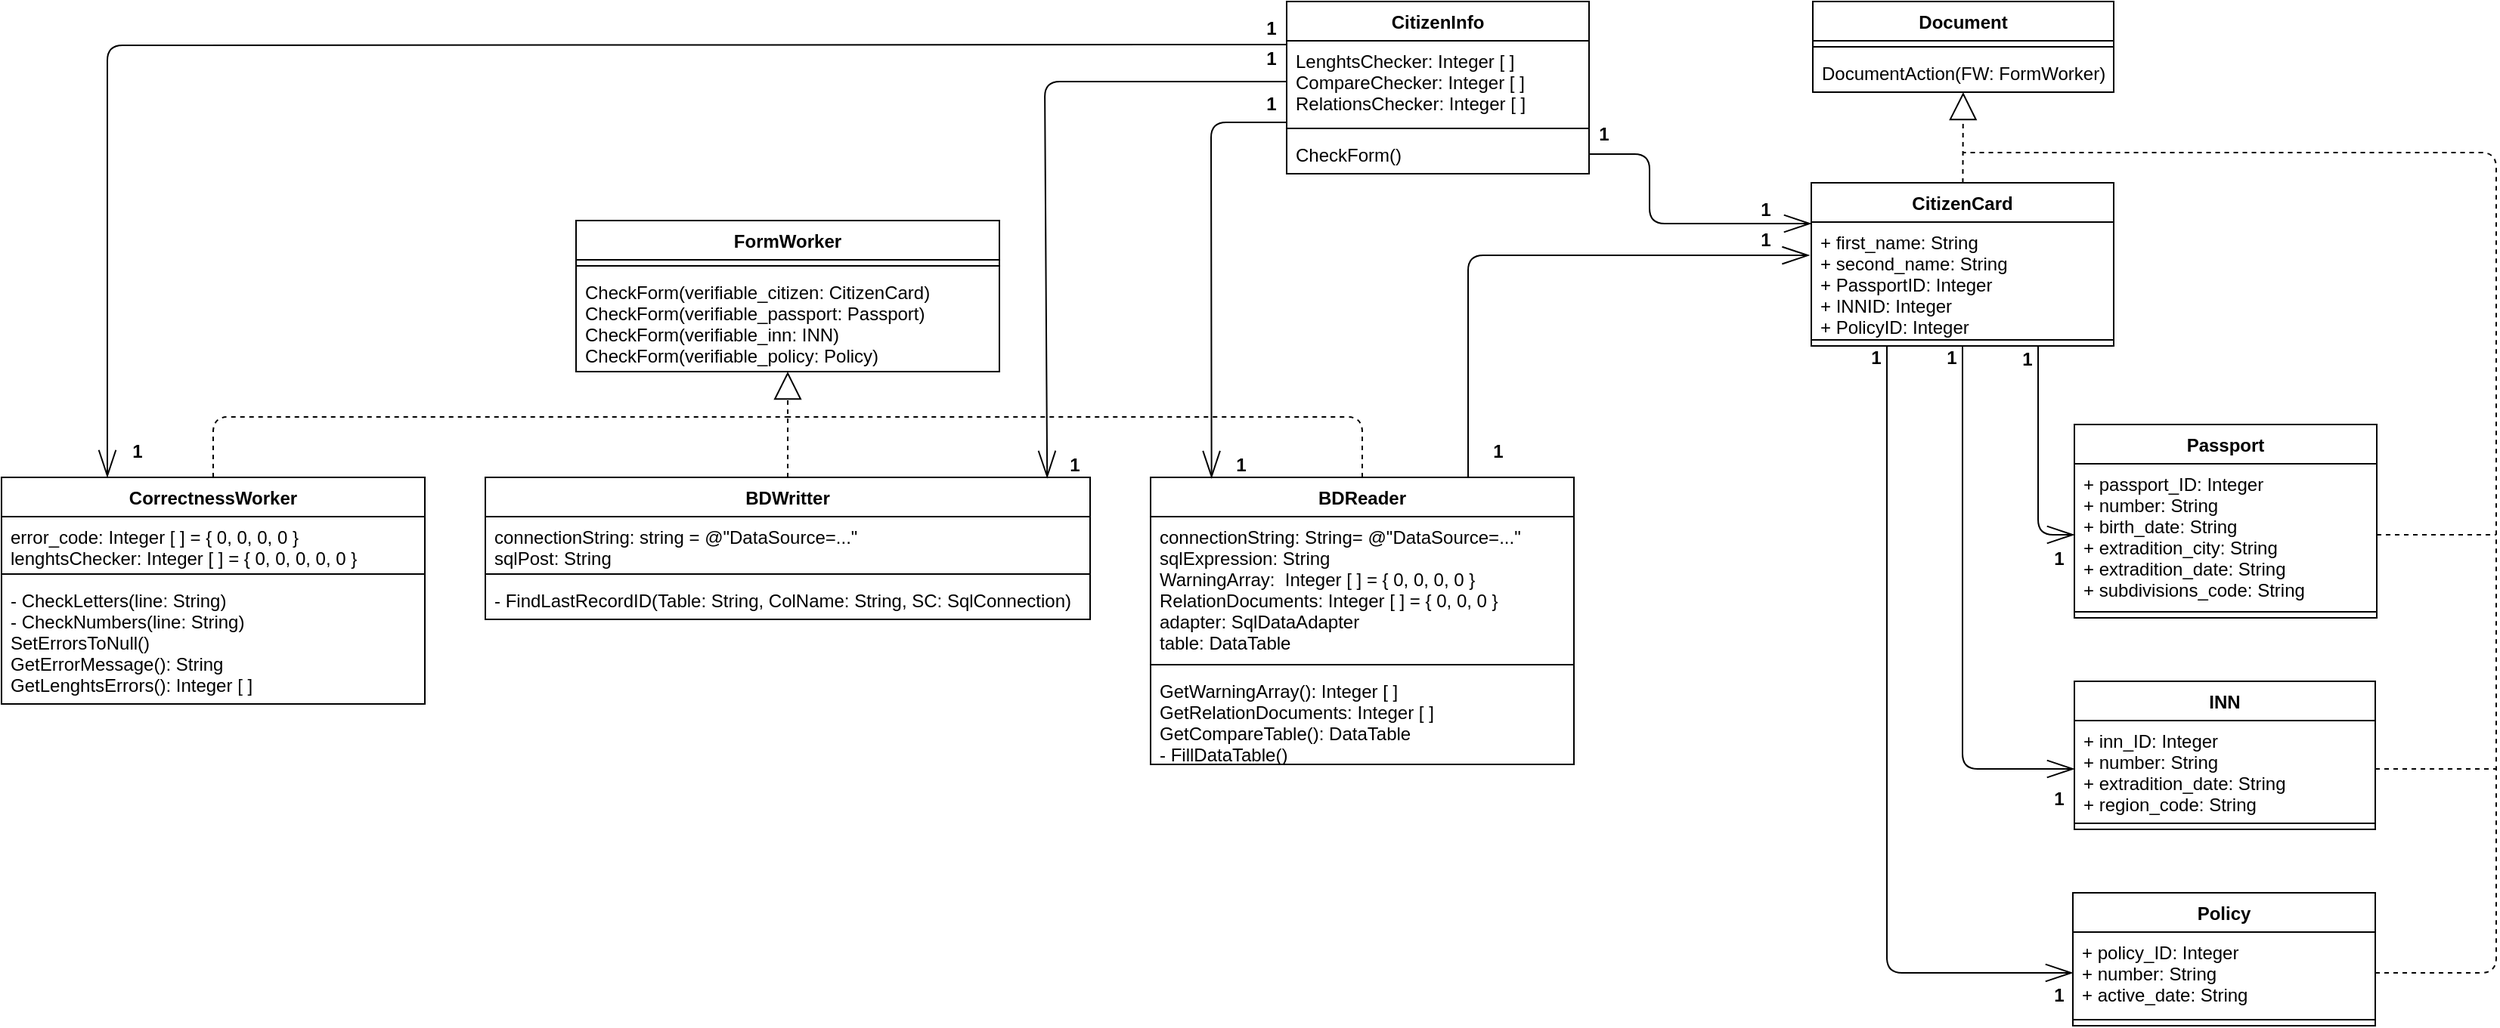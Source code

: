 <mxfile version="13.0.5" type="device"><diagram id="IvAdq1cBEzFIYJb0Fp08" name="Page-1"><mxGraphModel dx="1543" dy="400" grid="1" gridSize="10" guides="1" tooltips="1" connect="1" arrows="1" fold="1" page="1" pageScale="1" pageWidth="827" pageHeight="1169" math="0" shadow="0"><root><mxCell id="0"/><mxCell id="1" parent="0"/><mxCell id="0IbN7xS4Ld-TDvif6bsJ-23" value="" style="endArrow=block;html=1;exitX=0.5;exitY=0;exitDx=0;exitDy=0;endFill=0;endSize=16;dashed=1;" parent="1" source="0IbN7xS4Ld-TDvif6bsJ-14" target="0IbN7xS4Ld-TDvif6bsJ-8" edge="1"><mxGeometry width="50" height="50" relative="1" as="geometry"><mxPoint x="120" y="405" as="sourcePoint"/><mxPoint x="170" y="355" as="targetPoint"/></mxGeometry></mxCell><mxCell id="0IbN7xS4Ld-TDvif6bsJ-24" value="" style="endArrow=none;html=1;endFill=0;endSize=16;dashed=1;exitX=0.5;exitY=0;exitDx=0;exitDy=0;" parent="1" source="0IbN7xS4Ld-TDvif6bsJ-19" edge="1"><mxGeometry width="50" height="50" relative="1" as="geometry"><mxPoint x="-200.5" y="375" as="sourcePoint"/><mxPoint x="190" y="355" as="targetPoint"/><Array as="points"><mxPoint x="-190" y="355"/></Array></mxGeometry></mxCell><mxCell id="0IbN7xS4Ld-TDvif6bsJ-25" value="" style="endArrow=none;html=1;endFill=0;endSize=16;dashed=1;exitX=0.5;exitY=0;exitDx=0;exitDy=0;" parent="1" source="0IbN7xS4Ld-TDvif6bsJ-9" edge="1"><mxGeometry width="50" height="50" relative="1" as="geometry"><mxPoint x="560" y="375" as="sourcePoint"/><mxPoint x="190" y="355" as="targetPoint"/><Array as="points"><mxPoint x="570" y="355"/></Array></mxGeometry></mxCell><mxCell id="0IbN7xS4Ld-TDvif6bsJ-1" value="CitizenInfo" style="swimlane;fontStyle=1;align=center;verticalAlign=top;childLayout=stackLayout;horizontal=1;startSize=26;horizontalStack=0;resizeParent=1;resizeParentMax=0;resizeLast=0;collapsible=1;marginBottom=0;" parent="1" vertex="1"><mxGeometry x="520" y="80" width="200" height="114" as="geometry"/></mxCell><mxCell id="0IbN7xS4Ld-TDvif6bsJ-2" value="LenghtsChecker: Integer [ ]&#10;CompareChecker: Integer [ ]&#10;RelationsChecker: Integer [ ]  " style="text;strokeColor=none;fillColor=none;align=left;verticalAlign=top;spacingLeft=4;spacingRight=4;overflow=hidden;rotatable=0;points=[[0,0.5],[1,0.5]];portConstraint=eastwest;" parent="0IbN7xS4Ld-TDvif6bsJ-1" vertex="1"><mxGeometry y="26" width="200" height="54" as="geometry"/></mxCell><mxCell id="0IbN7xS4Ld-TDvif6bsJ-3" value="" style="line;strokeWidth=1;fillColor=none;align=left;verticalAlign=middle;spacingTop=-1;spacingLeft=3;spacingRight=3;rotatable=0;labelPosition=right;points=[];portConstraint=eastwest;" parent="0IbN7xS4Ld-TDvif6bsJ-1" vertex="1"><mxGeometry y="80" width="200" height="8" as="geometry"/></mxCell><mxCell id="0IbN7xS4Ld-TDvif6bsJ-4" value="CheckForm()" style="text;strokeColor=none;fillColor=none;align=left;verticalAlign=top;spacingLeft=4;spacingRight=4;overflow=hidden;rotatable=0;points=[[0,0.5],[1,0.5]];portConstraint=eastwest;" parent="0IbN7xS4Ld-TDvif6bsJ-1" vertex="1"><mxGeometry y="88" width="200" height="26" as="geometry"/></mxCell><mxCell id="0IbN7xS4Ld-TDvif6bsJ-50" value="" style="endArrow=block;html=1;endFill=0;endSize=16;dashed=1;" parent="1" source="0IbN7xS4Ld-TDvif6bsJ-30" target="0IbN7xS4Ld-TDvif6bsJ-29" edge="1"><mxGeometry width="50" height="50" relative="1" as="geometry"><mxPoint x="966.41" y="220" as="sourcePoint"/><mxPoint x="966.41" y="150.0" as="targetPoint"/></mxGeometry></mxCell><mxCell id="0IbN7xS4Ld-TDvif6bsJ-54" value="" style="endArrow=none;html=1;endFill=0;endSize=16;dashed=1;exitX=1;exitY=0.5;exitDx=0;exitDy=0;" parent="1" source="0IbN7xS4Ld-TDvif6bsJ-46" edge="1"><mxGeometry width="50" height="50" relative="1" as="geometry"><mxPoint x="1280" y="720" as="sourcePoint"/><mxPoint x="967" y="180" as="targetPoint"/><Array as="points"><mxPoint x="1320" y="723"/><mxPoint x="1320" y="180"/></Array></mxGeometry></mxCell><mxCell id="0IbN7xS4Ld-TDvif6bsJ-58" value="" style="endArrow=openThin;html=1;entryX=0;entryY=0.25;entryDx=0;entryDy=0;exitX=1;exitY=0.5;exitDx=0;exitDy=0;endFill=0;endSize=16;" parent="1" source="0IbN7xS4Ld-TDvif6bsJ-4" target="0IbN7xS4Ld-TDvif6bsJ-30" edge="1"><mxGeometry width="50" height="50" relative="1" as="geometry"><mxPoint x="740" y="160" as="sourcePoint"/><mxPoint x="810" y="350" as="targetPoint"/><Array as="points"><mxPoint x="760" y="181"/><mxPoint x="760" y="227"/></Array></mxGeometry></mxCell><mxCell id="0IbN7xS4Ld-TDvif6bsJ-59" value="1" style="text;html=1;strokeColor=none;fillColor=none;align=center;verticalAlign=middle;whiteSpace=wrap;rounded=0;fontStyle=1" parent="1" vertex="1"><mxGeometry x="720" y="160" width="20" height="16" as="geometry"/></mxCell><mxCell id="0IbN7xS4Ld-TDvif6bsJ-61" value="1" style="text;html=1;strokeColor=none;fillColor=none;align=center;verticalAlign=middle;whiteSpace=wrap;rounded=0;fontStyle=1" parent="1" vertex="1"><mxGeometry x="827" y="210" width="20" height="16" as="geometry"/></mxCell><mxCell id="0IbN7xS4Ld-TDvif6bsJ-66" value="" style="endArrow=openThin;html=1;endFill=0;endSize=16;entryX=-0.006;entryY=0.298;entryDx=0;entryDy=0;exitX=0.75;exitY=0;exitDx=0;exitDy=0;entryPerimeter=0;" parent="1" source="0IbN7xS4Ld-TDvif6bsJ-9" target="0IbN7xS4Ld-TDvif6bsJ-31" edge="1"><mxGeometry width="50" height="50" relative="1" as="geometry"><mxPoint x="690" y="360" as="sourcePoint"/><mxPoint x="552" y="440" as="targetPoint"/><Array as="points"><mxPoint x="640" y="248"/></Array></mxGeometry></mxCell><mxCell id="0IbN7xS4Ld-TDvif6bsJ-14" value="BDWritter" style="swimlane;fontStyle=1;align=center;verticalAlign=top;childLayout=stackLayout;horizontal=1;startSize=26;horizontalStack=0;resizeParent=1;resizeParentMax=0;resizeLast=0;collapsible=1;marginBottom=0;" parent="1" vertex="1"><mxGeometry x="-10" y="395" width="400" height="94" as="geometry"/></mxCell><mxCell id="0IbN7xS4Ld-TDvif6bsJ-15" value="connectionString: string = @&quot;DataSource=...&quot;&#10;sqlPost: String" style="text;strokeColor=none;fillColor=none;align=left;verticalAlign=top;spacingLeft=4;spacingRight=4;overflow=hidden;rotatable=0;points=[[0,0.5],[1,0.5]];portConstraint=eastwest;" parent="0IbN7xS4Ld-TDvif6bsJ-14" vertex="1"><mxGeometry y="26" width="400" height="34" as="geometry"/></mxCell><mxCell id="0IbN7xS4Ld-TDvif6bsJ-16" value="" style="line;strokeWidth=1;fillColor=none;align=left;verticalAlign=middle;spacingTop=-1;spacingLeft=3;spacingRight=3;rotatable=0;labelPosition=right;points=[];portConstraint=eastwest;" parent="0IbN7xS4Ld-TDvif6bsJ-14" vertex="1"><mxGeometry y="60" width="400" height="8" as="geometry"/></mxCell><mxCell id="0IbN7xS4Ld-TDvif6bsJ-17" value="- FindLastRecordID(Table: String, ColName: String, SC: SqlConnection)" style="text;strokeColor=none;fillColor=none;align=left;verticalAlign=top;spacingLeft=4;spacingRight=4;overflow=hidden;rotatable=0;points=[[0,0.5],[1,0.5]];portConstraint=eastwest;" parent="0IbN7xS4Ld-TDvif6bsJ-14" vertex="1"><mxGeometry y="68" width="400" height="26" as="geometry"/></mxCell><mxCell id="0IbN7xS4Ld-TDvif6bsJ-19" value="CorrectnessWorker" style="swimlane;fontStyle=1;align=center;verticalAlign=top;childLayout=stackLayout;horizontal=1;startSize=26;horizontalStack=0;resizeParent=1;resizeParentMax=0;resizeLast=0;collapsible=1;marginBottom=0;" parent="1" vertex="1"><mxGeometry x="-330" y="395" width="280" height="150" as="geometry"/></mxCell><mxCell id="0IbN7xS4Ld-TDvif6bsJ-20" value="error_code: Integer [ ] = { 0, 0, 0, 0 }&#10;lenghtsChecker: Integer [ ] = { 0, 0, 0, 0, 0 }" style="text;strokeColor=none;fillColor=none;align=left;verticalAlign=top;spacingLeft=4;spacingRight=4;overflow=hidden;rotatable=0;points=[[0,0.5],[1,0.5]];portConstraint=eastwest;" parent="0IbN7xS4Ld-TDvif6bsJ-19" vertex="1"><mxGeometry y="26" width="280" height="34" as="geometry"/></mxCell><mxCell id="0IbN7xS4Ld-TDvif6bsJ-21" value="" style="line;strokeWidth=1;fillColor=none;align=left;verticalAlign=middle;spacingTop=-1;spacingLeft=3;spacingRight=3;rotatable=0;labelPosition=right;points=[];portConstraint=eastwest;" parent="0IbN7xS4Ld-TDvif6bsJ-19" vertex="1"><mxGeometry y="60" width="280" height="8" as="geometry"/></mxCell><mxCell id="0IbN7xS4Ld-TDvif6bsJ-22" value="- CheckLetters(line: String)&#10;- CheckNumbers(line: String)&#10;SetErrorsToNull()&#10;GetErrorMessage(): String&#10;GetLenghtsErrors(): Integer [ ]" style="text;strokeColor=none;fillColor=none;align=left;verticalAlign=top;spacingLeft=4;spacingRight=4;overflow=hidden;rotatable=0;points=[[0,0.5],[1,0.5]];portConstraint=eastwest;" parent="0IbN7xS4Ld-TDvif6bsJ-19" vertex="1"><mxGeometry y="68" width="280" height="82" as="geometry"/></mxCell><mxCell id="0IbN7xS4Ld-TDvif6bsJ-5" value="FormWorker" style="swimlane;fontStyle=1;align=center;verticalAlign=top;childLayout=stackLayout;horizontal=1;startSize=26;horizontalStack=0;resizeParent=1;resizeParentMax=0;resizeLast=0;collapsible=1;marginBottom=0;" parent="1" vertex="1"><mxGeometry x="50" y="225" width="280" height="100" as="geometry"/></mxCell><mxCell id="0IbN7xS4Ld-TDvif6bsJ-7" value="" style="line;strokeWidth=1;fillColor=none;align=left;verticalAlign=middle;spacingTop=-1;spacingLeft=3;spacingRight=3;rotatable=0;labelPosition=right;points=[];portConstraint=eastwest;" parent="0IbN7xS4Ld-TDvif6bsJ-5" vertex="1"><mxGeometry y="26" width="280" height="8" as="geometry"/></mxCell><mxCell id="0IbN7xS4Ld-TDvif6bsJ-8" value="CheckForm(verifiable_citizen: CitizenCard)&#10;CheckForm(verifiable_passport: Passport)&#10;CheckForm(verifiable_inn: INN)&#10;CheckForm(verifiable_policy: Policy)" style="text;strokeColor=none;fillColor=none;align=left;verticalAlign=top;spacingLeft=4;spacingRight=4;overflow=hidden;rotatable=0;points=[[0,0.5],[1,0.5]];portConstraint=eastwest;fontStyle=0" parent="0IbN7xS4Ld-TDvif6bsJ-5" vertex="1"><mxGeometry y="34" width="280" height="66" as="geometry"/></mxCell><mxCell id="0IbN7xS4Ld-TDvif6bsJ-9" value="BDReader" style="swimlane;fontStyle=1;align=center;verticalAlign=top;childLayout=stackLayout;horizontal=1;startSize=26;horizontalStack=0;resizeParent=1;resizeParentMax=0;resizeLast=0;collapsible=1;marginBottom=0;" parent="1" vertex="1"><mxGeometry x="430" y="395" width="280" height="190" as="geometry"/></mxCell><mxCell id="0IbN7xS4Ld-TDvif6bsJ-10" value="connectionString: String= @&quot;DataSource=...&quot;&#10;sqlExpression: String&#10;WarningArray:  Integer [ ] = { 0, 0, 0, 0 }&#10;RelationDocuments: Integer [ ] = { 0, 0, 0 }&#10;adapter: SqlDataAdapter&#10;table: DataTable " style="text;strokeColor=none;fillColor=none;align=left;verticalAlign=top;spacingLeft=4;spacingRight=4;overflow=hidden;rotatable=0;points=[[0,0.5],[1,0.5]];portConstraint=eastwest;" parent="0IbN7xS4Ld-TDvif6bsJ-9" vertex="1"><mxGeometry y="26" width="280" height="94" as="geometry"/></mxCell><mxCell id="0IbN7xS4Ld-TDvif6bsJ-11" value="" style="line;strokeWidth=1;fillColor=none;align=left;verticalAlign=middle;spacingTop=-1;spacingLeft=3;spacingRight=3;rotatable=0;labelPosition=right;points=[];portConstraint=eastwest;" parent="0IbN7xS4Ld-TDvif6bsJ-9" vertex="1"><mxGeometry y="120" width="280" height="8" as="geometry"/></mxCell><mxCell id="0IbN7xS4Ld-TDvif6bsJ-12" value="GetWarningArray(): Integer [ ]&#10;GetRelationDocuments: Integer [ ]&#10;GetCompareTable(): DataTable&#10;- FillDataTable()" style="text;strokeColor=none;fillColor=none;align=left;verticalAlign=top;spacingLeft=4;spacingRight=4;overflow=hidden;rotatable=0;points=[[0,0.5],[1,0.5]];portConstraint=eastwest;" parent="0IbN7xS4Ld-TDvif6bsJ-9" vertex="1"><mxGeometry y="128" width="280" height="62" as="geometry"/></mxCell><mxCell id="0IbN7xS4Ld-TDvif6bsJ-67" value="1" style="text;html=1;strokeColor=none;fillColor=none;align=center;verticalAlign=middle;whiteSpace=wrap;rounded=0;fontStyle=1" parent="1" vertex="1"><mxGeometry x="650" y="370" width="20" height="16" as="geometry"/></mxCell><mxCell id="0IbN7xS4Ld-TDvif6bsJ-68" value="1" style="text;html=1;strokeColor=none;fillColor=none;align=center;verticalAlign=middle;whiteSpace=wrap;rounded=0;fontStyle=1" parent="1" vertex="1"><mxGeometry x="827" y="230" width="20" height="16" as="geometry"/></mxCell><mxCell id="0IbN7xS4Ld-TDvif6bsJ-70" value="" style="endArrow=openThin;html=1;endFill=0;endSize=16;entryX=0.25;entryY=0;entryDx=0;entryDy=0;exitX=0;exitY=0.25;exitDx=0;exitDy=0;" parent="1" source="0IbN7xS4Ld-TDvif6bsJ-1" target="0IbN7xS4Ld-TDvif6bsJ-19" edge="1"><mxGeometry width="50" height="50" relative="1" as="geometry"><mxPoint x="-120" y="262" as="sourcePoint"/><mxPoint x="280" y="130" as="targetPoint"/><Array as="points"><mxPoint x="-260" y="109"/></Array></mxGeometry></mxCell><mxCell id="0IbN7xS4Ld-TDvif6bsJ-72" value="1" style="text;html=1;strokeColor=none;fillColor=none;align=center;verticalAlign=middle;whiteSpace=wrap;rounded=0;fontStyle=1" parent="1" vertex="1"><mxGeometry x="-250" y="370" width="20" height="16" as="geometry"/></mxCell><mxCell id="0IbN7xS4Ld-TDvif6bsJ-73" value="1" style="text;html=1;strokeColor=none;fillColor=none;align=center;verticalAlign=middle;whiteSpace=wrap;rounded=0;fontStyle=1" parent="1" vertex="1"><mxGeometry x="500" y="90" width="20" height="16" as="geometry"/></mxCell><mxCell id="0IbN7xS4Ld-TDvif6bsJ-74" value="" style="endArrow=openThin;html=1;endFill=0;endSize=16;exitX=0;exitY=0.5;exitDx=0;exitDy=0;entryX=0.929;entryY=0.005;entryDx=0;entryDy=0;entryPerimeter=0;" parent="1" source="0IbN7xS4Ld-TDvif6bsJ-2" target="0IbN7xS4Ld-TDvif6bsJ-14" edge="1"><mxGeometry width="50" height="50" relative="1" as="geometry"><mxPoint x="880" y="545.0" as="sourcePoint"/><mxPoint x="362" y="380" as="targetPoint"/><Array as="points"><mxPoint x="360" y="133"/></Array></mxGeometry></mxCell><mxCell id="0IbN7xS4Ld-TDvif6bsJ-75" value="1" style="text;html=1;strokeColor=none;fillColor=none;align=center;verticalAlign=middle;whiteSpace=wrap;rounded=0;fontStyle=1" parent="1" vertex="1"><mxGeometry x="500" y="110" width="20" height="16" as="geometry"/></mxCell><mxCell id="0IbN7xS4Ld-TDvif6bsJ-77" value="1" style="text;html=1;strokeColor=none;fillColor=none;align=center;verticalAlign=middle;whiteSpace=wrap;rounded=0;fontStyle=1" parent="1" vertex="1"><mxGeometry x="370" y="379" width="20" height="16" as="geometry"/></mxCell><mxCell id="0IbN7xS4Ld-TDvif6bsJ-78" value="" style="endArrow=openThin;html=1;endFill=0;endSize=16;entryX=0.144;entryY=0.003;entryDx=0;entryDy=0;entryPerimeter=0;exitX=-0.001;exitY=0.999;exitDx=0;exitDy=0;exitPerimeter=0;" parent="1" source="0IbN7xS4Ld-TDvif6bsJ-2" target="0IbN7xS4Ld-TDvif6bsJ-9" edge="1"><mxGeometry width="50" height="50" relative="1" as="geometry"><mxPoint x="510" y="160" as="sourcePoint"/><mxPoint x="470" y="390" as="targetPoint"/><Array as="points"><mxPoint x="470" y="160"/></Array></mxGeometry></mxCell><mxCell id="0IbN7xS4Ld-TDvif6bsJ-79" value="1" style="text;html=1;strokeColor=none;fillColor=none;align=center;verticalAlign=middle;whiteSpace=wrap;rounded=0;fontStyle=1" parent="1" vertex="1"><mxGeometry x="480" y="379" width="20" height="16" as="geometry"/></mxCell><mxCell id="0IbN7xS4Ld-TDvif6bsJ-80" value="1" style="text;html=1;strokeColor=none;fillColor=none;align=center;verticalAlign=middle;whiteSpace=wrap;rounded=0;fontStyle=1" parent="1" vertex="1"><mxGeometry x="500" y="140" width="20" height="16" as="geometry"/></mxCell><mxCell id="0IbN7xS4Ld-TDvif6bsJ-30" value="CitizenCard" style="swimlane;fontStyle=1;align=center;verticalAlign=top;childLayout=stackLayout;horizontal=1;startSize=26;horizontalStack=0;resizeParent=1;resizeParentMax=0;resizeLast=0;collapsible=1;marginBottom=0;" parent="1" vertex="1"><mxGeometry x="867" y="200" width="200" height="108" as="geometry"/></mxCell><mxCell id="0IbN7xS4Ld-TDvif6bsJ-31" value="+ first_name: String&#10;+ second_name: String&#10;+ PassportID: Integer&#10;+ INNID: Integer&#10;+ PolicyID: Integer" style="text;strokeColor=none;fillColor=none;align=left;verticalAlign=top;spacingLeft=4;spacingRight=4;overflow=hidden;rotatable=0;points=[[0,0.5],[1,0.5]];portConstraint=eastwest;" parent="0IbN7xS4Ld-TDvif6bsJ-30" vertex="1"><mxGeometry y="26" width="200" height="74" as="geometry"/></mxCell><mxCell id="0IbN7xS4Ld-TDvif6bsJ-32" value="" style="line;strokeWidth=1;fillColor=none;align=left;verticalAlign=middle;spacingTop=-1;spacingLeft=3;spacingRight=3;rotatable=0;labelPosition=right;points=[];portConstraint=eastwest;" parent="0IbN7xS4Ld-TDvif6bsJ-30" vertex="1"><mxGeometry y="100" width="200" height="8" as="geometry"/></mxCell><mxCell id="0IbN7xS4Ld-TDvif6bsJ-26" value="Document" style="swimlane;fontStyle=1;align=center;verticalAlign=top;childLayout=stackLayout;horizontal=1;startSize=26;horizontalStack=0;resizeParent=1;resizeParentMax=0;resizeLast=0;collapsible=1;marginBottom=0;" parent="1" vertex="1"><mxGeometry x="868" y="80" width="199" height="60" as="geometry"/></mxCell><mxCell id="0IbN7xS4Ld-TDvif6bsJ-28" value="" style="line;strokeWidth=1;fillColor=none;align=left;verticalAlign=middle;spacingTop=-1;spacingLeft=3;spacingRight=3;rotatable=0;labelPosition=right;points=[];portConstraint=eastwest;" parent="0IbN7xS4Ld-TDvif6bsJ-26" vertex="1"><mxGeometry y="26" width="199" height="8" as="geometry"/></mxCell><mxCell id="0IbN7xS4Ld-TDvif6bsJ-29" value="DocumentAction(FW: FormWorker)" style="text;strokeColor=none;fillColor=none;align=left;verticalAlign=top;spacingLeft=4;spacingRight=4;overflow=hidden;rotatable=0;points=[[0,0.5],[1,0.5]];portConstraint=eastwest;" parent="0IbN7xS4Ld-TDvif6bsJ-26" vertex="1"><mxGeometry y="34" width="199" height="26" as="geometry"/></mxCell><mxCell id="0IbN7xS4Ld-TDvif6bsJ-35" value="Passport" style="swimlane;fontStyle=1;align=center;verticalAlign=top;childLayout=stackLayout;horizontal=1;startSize=26;horizontalStack=0;resizeParent=1;resizeParentMax=0;resizeLast=0;collapsible=1;marginBottom=0;" parent="1" vertex="1"><mxGeometry x="1041" y="360" width="200" height="128" as="geometry"/></mxCell><mxCell id="0IbN7xS4Ld-TDvif6bsJ-36" value="+ passport_ID: Integer&#10;+ number: String&#10;+ birth_date: String&#10;+ extradition_city: String&#10;+ extradition_date: String&#10;+ subdivisions_code: String" style="text;strokeColor=none;fillColor=none;align=left;verticalAlign=top;spacingLeft=4;spacingRight=4;overflow=hidden;rotatable=0;points=[[0,0.5],[1,0.5]];portConstraint=eastwest;" parent="0IbN7xS4Ld-TDvif6bsJ-35" vertex="1"><mxGeometry y="26" width="200" height="94" as="geometry"/></mxCell><mxCell id="0IbN7xS4Ld-TDvif6bsJ-37" value="" style="line;strokeWidth=1;fillColor=none;align=left;verticalAlign=middle;spacingTop=-1;spacingLeft=3;spacingRight=3;rotatable=0;labelPosition=right;points=[];portConstraint=eastwest;" parent="0IbN7xS4Ld-TDvif6bsJ-35" vertex="1"><mxGeometry y="120" width="200" height="8" as="geometry"/></mxCell><mxCell id="0IbN7xS4Ld-TDvif6bsJ-40" value="INN" style="swimlane;fontStyle=1;align=center;verticalAlign=top;childLayout=stackLayout;horizontal=1;startSize=26;horizontalStack=0;resizeParent=1;resizeParentMax=0;resizeLast=0;collapsible=1;marginBottom=0;" parent="1" vertex="1"><mxGeometry x="1041" y="530" width="199" height="98" as="geometry"/></mxCell><mxCell id="0IbN7xS4Ld-TDvif6bsJ-41" value="+ inn_ID: Integer&#10;+ number: String&#10;+ extradition_date: String&#10;+ region_code: String" style="text;strokeColor=none;fillColor=none;align=left;verticalAlign=top;spacingLeft=4;spacingRight=4;overflow=hidden;rotatable=0;points=[[0,0.5],[1,0.5]];portConstraint=eastwest;" parent="0IbN7xS4Ld-TDvif6bsJ-40" vertex="1"><mxGeometry y="26" width="199" height="64" as="geometry"/></mxCell><mxCell id="0IbN7xS4Ld-TDvif6bsJ-42" value="" style="line;strokeWidth=1;fillColor=none;align=left;verticalAlign=middle;spacingTop=-1;spacingLeft=3;spacingRight=3;rotatable=0;labelPosition=right;points=[];portConstraint=eastwest;" parent="0IbN7xS4Ld-TDvif6bsJ-40" vertex="1"><mxGeometry y="90" width="199" height="8" as="geometry"/></mxCell><mxCell id="0IbN7xS4Ld-TDvif6bsJ-45" value="Policy" style="swimlane;fontStyle=1;align=center;verticalAlign=top;childLayout=stackLayout;horizontal=1;startSize=26;horizontalStack=0;resizeParent=1;resizeParentMax=0;resizeLast=0;collapsible=1;marginBottom=0;" parent="1" vertex="1"><mxGeometry x="1040" y="670" width="200" height="88" as="geometry"/></mxCell><mxCell id="0IbN7xS4Ld-TDvif6bsJ-46" value="+ policy_ID: Integer&#10;+ number: String&#10;+ active_date: String" style="text;strokeColor=none;fillColor=none;align=left;verticalAlign=top;spacingLeft=4;spacingRight=4;overflow=hidden;rotatable=0;points=[[0,0.5],[1,0.5]];portConstraint=eastwest;" parent="0IbN7xS4Ld-TDvif6bsJ-45" vertex="1"><mxGeometry y="26" width="200" height="54" as="geometry"/></mxCell><mxCell id="0IbN7xS4Ld-TDvif6bsJ-47" value="" style="line;strokeWidth=1;fillColor=none;align=left;verticalAlign=middle;spacingTop=-1;spacingLeft=3;spacingRight=3;rotatable=0;labelPosition=right;points=[];portConstraint=eastwest;" parent="0IbN7xS4Ld-TDvif6bsJ-45" vertex="1"><mxGeometry y="80" width="200" height="8" as="geometry"/></mxCell><mxCell id="Is1GJKLMvMd0MTdtzDX_-3" value="" style="endArrow=none;dashed=1;html=1;exitX=1;exitY=0.5;exitDx=0;exitDy=0;" edge="1" parent="1" source="0IbN7xS4Ld-TDvif6bsJ-41"><mxGeometry width="50" height="50" relative="1" as="geometry"><mxPoint x="1260" y="590" as="sourcePoint"/><mxPoint x="1320" y="588" as="targetPoint"/></mxGeometry></mxCell><mxCell id="Is1GJKLMvMd0MTdtzDX_-4" value="" style="endArrow=none;dashed=1;html=1;exitX=1;exitY=0.5;exitDx=0;exitDy=0;" edge="1" parent="1" source="0IbN7xS4Ld-TDvif6bsJ-36"><mxGeometry width="50" height="50" relative="1" as="geometry"><mxPoint x="1290.0" y="423.83" as="sourcePoint"/><mxPoint x="1320" y="433" as="targetPoint"/></mxGeometry></mxCell><mxCell id="Is1GJKLMvMd0MTdtzDX_-5" value="" style="endArrow=none;html=1;endFill=0;endSize=16;exitX=0;exitY=0.5;exitDx=0;exitDy=0;entryX=0.75;entryY=1;entryDx=0;entryDy=0;startSize=16;startArrow=openThin;startFill=0;" edge="1" parent="1" source="0IbN7xS4Ld-TDvif6bsJ-36" target="0IbN7xS4Ld-TDvif6bsJ-30"><mxGeometry width="50" height="50" relative="1" as="geometry"><mxPoint x="810.0" y="545" as="sourcePoint"/><mxPoint x="967" y="340" as="targetPoint"/><Array as="points"><mxPoint x="1017" y="433"/></Array></mxGeometry></mxCell><mxCell id="Is1GJKLMvMd0MTdtzDX_-6" value="" style="endArrow=none;html=1;endFill=0;endSize=16;exitX=0;exitY=0.5;exitDx=0;exitDy=0;entryX=0.5;entryY=1;entryDx=0;entryDy=0;startSize=16;startArrow=openThin;startFill=0;" edge="1" parent="1" source="0IbN7xS4Ld-TDvif6bsJ-41" target="0IbN7xS4Ld-TDvif6bsJ-30"><mxGeometry width="50" height="50" relative="1" as="geometry"><mxPoint x="994" y="575.0" as="sourcePoint"/><mxPoint x="970" y="450" as="targetPoint"/><Array as="points"><mxPoint x="967" y="588"/></Array></mxGeometry></mxCell><mxCell id="Is1GJKLMvMd0MTdtzDX_-7" value="" style="endArrow=none;html=1;endFill=0;endSize=16;exitX=0;exitY=0.5;exitDx=0;exitDy=0;entryX=0.25;entryY=1;entryDx=0;entryDy=0;startSize=16;startArrow=openThin;startFill=0;" edge="1" parent="1" source="0IbN7xS4Ld-TDvif6bsJ-46" target="0IbN7xS4Ld-TDvif6bsJ-30"><mxGeometry width="50" height="50" relative="1" as="geometry"><mxPoint x="964" y="598" as="sourcePoint"/><mxPoint x="890" y="318.0" as="targetPoint"/><Array as="points"><mxPoint x="917" y="723"/></Array></mxGeometry></mxCell><mxCell id="Is1GJKLMvMd0MTdtzDX_-8" value="1" style="text;html=1;strokeColor=none;fillColor=none;align=center;verticalAlign=middle;whiteSpace=wrap;rounded=0;fontStyle=1" vertex="1" parent="1"><mxGeometry x="900" y="308" width="20" height="16" as="geometry"/></mxCell><mxCell id="Is1GJKLMvMd0MTdtzDX_-9" value="1" style="text;html=1;strokeColor=none;fillColor=none;align=center;verticalAlign=middle;whiteSpace=wrap;rounded=0;fontStyle=1" vertex="1" parent="1"><mxGeometry x="950" y="308" width="20" height="16" as="geometry"/></mxCell><mxCell id="Is1GJKLMvMd0MTdtzDX_-10" value="1" style="text;html=1;strokeColor=none;fillColor=none;align=center;verticalAlign=middle;whiteSpace=wrap;rounded=0;fontStyle=1" vertex="1" parent="1"><mxGeometry x="1000" y="309" width="20" height="16" as="geometry"/></mxCell><mxCell id="Is1GJKLMvMd0MTdtzDX_-11" value="1" style="text;html=1;strokeColor=none;fillColor=none;align=center;verticalAlign=middle;whiteSpace=wrap;rounded=0;fontStyle=1" vertex="1" parent="1"><mxGeometry x="1021" y="730" width="20" height="16" as="geometry"/></mxCell><mxCell id="Is1GJKLMvMd0MTdtzDX_-12" value="1" style="text;html=1;strokeColor=none;fillColor=none;align=center;verticalAlign=middle;whiteSpace=wrap;rounded=0;fontStyle=1" vertex="1" parent="1"><mxGeometry x="1021" y="600" width="20" height="16" as="geometry"/></mxCell><mxCell id="Is1GJKLMvMd0MTdtzDX_-13" value="1" style="text;html=1;strokeColor=none;fillColor=none;align=center;verticalAlign=middle;whiteSpace=wrap;rounded=0;fontStyle=1" vertex="1" parent="1"><mxGeometry x="1021" y="441" width="20" height="16" as="geometry"/></mxCell></root></mxGraphModel></diagram></mxfile>